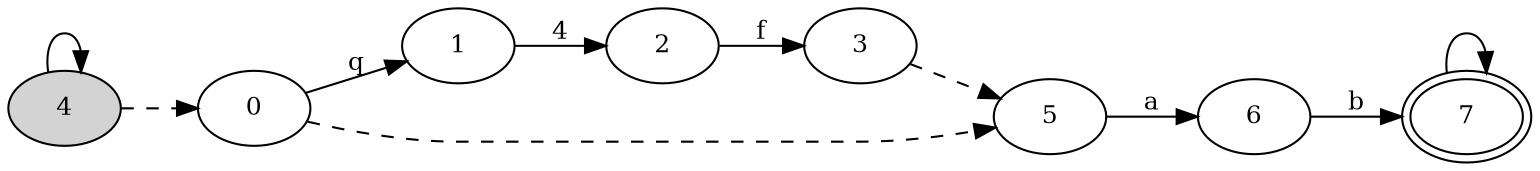 digraph "SFA" {
rankdir=LR;

//Initial state
node [style = filled, shape = ellipse, peripheries = 1, fillcolor = "#d3d3d3ff", fontsize = 12]
4

//Final states
node [style = filled, shape = ellipse, peripheries = 2, fillcolor = white, fontsize = 12]
7

//Other states
node [style = filled, shape = ellipse, peripheries = 1, fillcolor = white, fontsize = 12]
0
1
2
3
5
6

//Transitions
4 -> 4 [label = "", fontsize = 12 ];
4 -> 0 [label = "", style = dashed, fontsize = 12 ];
0 -> 1 [label = "q", fontsize = 12 ];
0 -> 5 [label = "", style = dashed, fontsize = 12 ];
1 -> 2 [label = "4", fontsize = 12 ];
2 -> 3 [label = "f", fontsize = 12 ];
3 -> 5 [label = "", style = dashed, fontsize = 12 ];
5 -> 6 [label = "a", fontsize = 12 ];
6 -> 7 [label = "b", fontsize = 12 ];
7 -> 7 [label = "", fontsize = 12 ];
}
